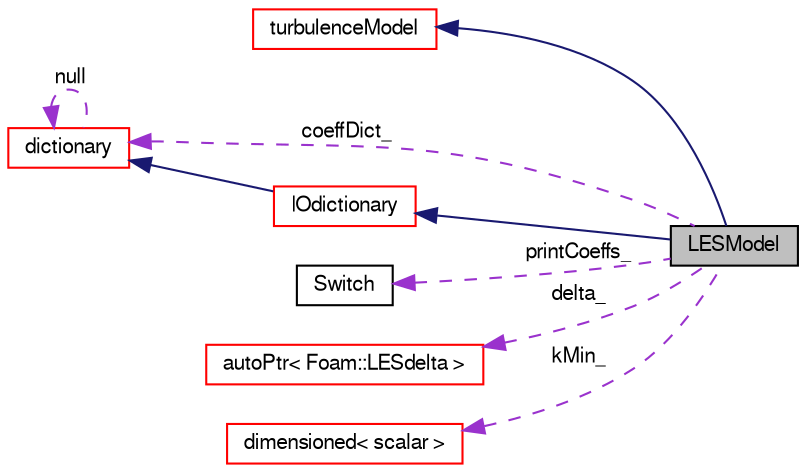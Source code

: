 digraph "LESModel"
{
  bgcolor="transparent";
  edge [fontname="FreeSans",fontsize="10",labelfontname="FreeSans",labelfontsize="10"];
  node [fontname="FreeSans",fontsize="10",shape=record];
  rankdir="LR";
  Node27 [label="LESModel",height=0.2,width=0.4,color="black", fillcolor="grey75", style="filled", fontcolor="black"];
  Node28 -> Node27 [dir="back",color="midnightblue",fontsize="10",style="solid",fontname="FreeSans"];
  Node28 [label="turbulenceModel",height=0.2,width=0.4,color="red",URL="$a30818.html",tooltip="Abstract base class for compressible turbulence models (RAS, LES and laminar). "];
  Node47 -> Node27 [dir="back",color="midnightblue",fontsize="10",style="solid",fontname="FreeSans"];
  Node47 [label="IOdictionary",height=0.2,width=0.4,color="red",URL="$a26158.html",tooltip="IOdictionary is derived from dictionary and IOobject to give the dictionary automatic IO functionalit..."];
  Node48 -> Node47 [dir="back",color="midnightblue",fontsize="10",style="solid",fontname="FreeSans"];
  Node48 [label="dictionary",height=0.2,width=0.4,color="red",URL="$a26014.html",tooltip="A list of keyword definitions, which are a keyword followed by any number of values (e..."];
  Node48 -> Node48 [dir="back",color="darkorchid3",fontsize="10",style="dashed",label=" null" ,fontname="FreeSans"];
  Node77 -> Node27 [dir="back",color="darkorchid3",fontsize="10",style="dashed",label=" printCoeffs_" ,fontname="FreeSans"];
  Node77 [label="Switch",height=0.2,width=0.4,color="black",URL="$a27626.html",tooltip="A simple wrapper around bool so that it can be read as a word: true/false, on/off, yes/no, y/n, t/f, or none. "];
  Node106 -> Node27 [dir="back",color="darkorchid3",fontsize="10",style="dashed",label=" delta_" ,fontname="FreeSans"];
  Node106 [label="autoPtr\< Foam::LESdelta \>",height=0.2,width=0.4,color="red",URL="$a25958.html"];
  Node48 -> Node27 [dir="back",color="darkorchid3",fontsize="10",style="dashed",label=" coeffDict_" ,fontname="FreeSans"];
  Node107 -> Node27 [dir="back",color="darkorchid3",fontsize="10",style="dashed",label=" kMin_" ,fontname="FreeSans"];
  Node107 [label="dimensioned\< scalar \>",height=0.2,width=0.4,color="red",URL="$a26366.html"];
}
